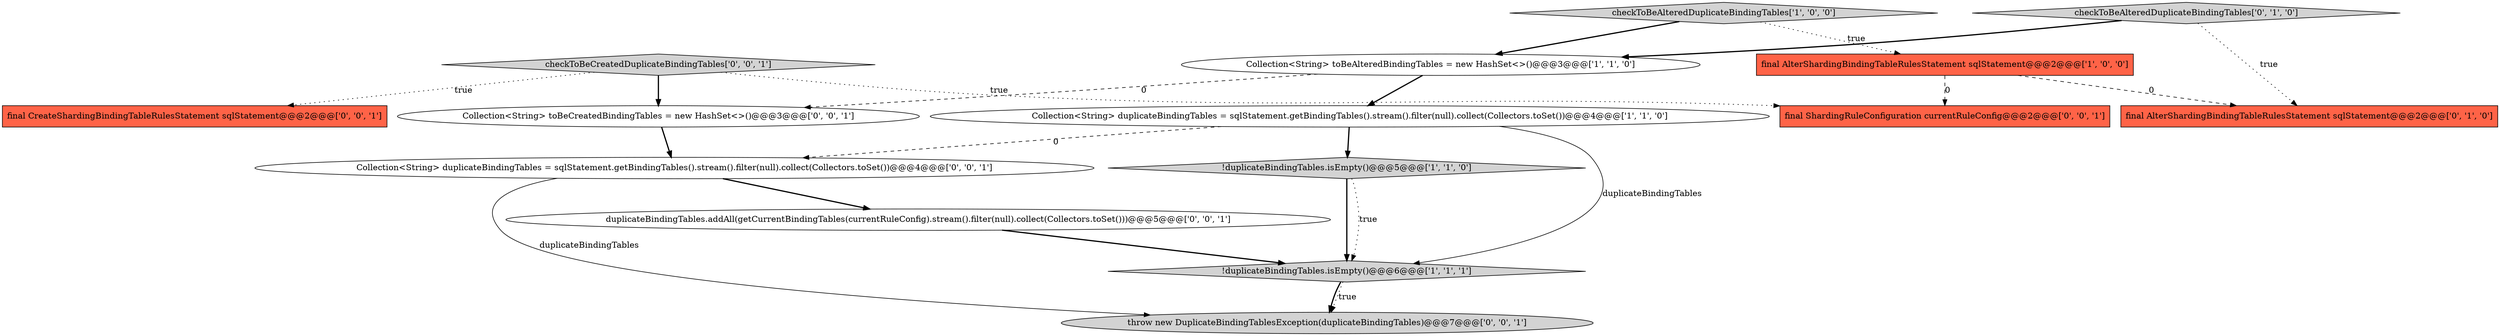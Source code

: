 digraph {
3 [style = filled, label = "!duplicateBindingTables.isEmpty()@@@5@@@['1', '1', '0']", fillcolor = lightgray, shape = diamond image = "AAA0AAABBB1BBB"];
1 [style = filled, label = "!duplicateBindingTables.isEmpty()@@@6@@@['1', '1', '1']", fillcolor = lightgray, shape = diamond image = "AAA0AAABBB1BBB"];
13 [style = filled, label = "throw new DuplicateBindingTablesException(duplicateBindingTables)@@@7@@@['0', '0', '1']", fillcolor = lightgray, shape = ellipse image = "AAA0AAABBB3BBB"];
2 [style = filled, label = "final AlterShardingBindingTableRulesStatement sqlStatement@@@2@@@['1', '0', '0']", fillcolor = tomato, shape = box image = "AAA1AAABBB1BBB"];
0 [style = filled, label = "checkToBeAlteredDuplicateBindingTables['1', '0', '0']", fillcolor = lightgray, shape = diamond image = "AAA0AAABBB1BBB"];
11 [style = filled, label = "Collection<String> toBeCreatedBindingTables = new HashSet<>()@@@3@@@['0', '0', '1']", fillcolor = white, shape = ellipse image = "AAA0AAABBB3BBB"];
12 [style = filled, label = "Collection<String> duplicateBindingTables = sqlStatement.getBindingTables().stream().filter(null).collect(Collectors.toSet())@@@4@@@['0', '0', '1']", fillcolor = white, shape = ellipse image = "AAA0AAABBB3BBB"];
6 [style = filled, label = "checkToBeAlteredDuplicateBindingTables['0', '1', '0']", fillcolor = lightgray, shape = diamond image = "AAA0AAABBB2BBB"];
10 [style = filled, label = "final ShardingRuleConfiguration currentRuleConfig@@@2@@@['0', '0', '1']", fillcolor = tomato, shape = box image = "AAA0AAABBB3BBB"];
9 [style = filled, label = "final CreateShardingBindingTableRulesStatement sqlStatement@@@2@@@['0', '0', '1']", fillcolor = tomato, shape = box image = "AAA0AAABBB3BBB"];
14 [style = filled, label = "checkToBeCreatedDuplicateBindingTables['0', '0', '1']", fillcolor = lightgray, shape = diamond image = "AAA0AAABBB3BBB"];
8 [style = filled, label = "duplicateBindingTables.addAll(getCurrentBindingTables(currentRuleConfig).stream().filter(null).collect(Collectors.toSet()))@@@5@@@['0', '0', '1']", fillcolor = white, shape = ellipse image = "AAA0AAABBB3BBB"];
5 [style = filled, label = "Collection<String> duplicateBindingTables = sqlStatement.getBindingTables().stream().filter(null).collect(Collectors.toSet())@@@4@@@['1', '1', '0']", fillcolor = white, shape = ellipse image = "AAA0AAABBB1BBB"];
4 [style = filled, label = "Collection<String> toBeAlteredBindingTables = new HashSet<>()@@@3@@@['1', '1', '0']", fillcolor = white, shape = ellipse image = "AAA0AAABBB1BBB"];
7 [style = filled, label = "final AlterShardingBindingTableRulesStatement sqlStatement@@@2@@@['0', '1', '0']", fillcolor = tomato, shape = box image = "AAA1AAABBB2BBB"];
5->3 [style = bold, label=""];
5->12 [style = dashed, label="0"];
3->1 [style = bold, label=""];
11->12 [style = bold, label=""];
2->7 [style = dashed, label="0"];
1->13 [style = bold, label=""];
14->10 [style = dotted, label="true"];
5->1 [style = solid, label="duplicateBindingTables"];
2->10 [style = dashed, label="0"];
1->13 [style = dotted, label="true"];
8->1 [style = bold, label=""];
6->4 [style = bold, label=""];
0->4 [style = bold, label=""];
12->8 [style = bold, label=""];
6->7 [style = dotted, label="true"];
14->9 [style = dotted, label="true"];
0->2 [style = dotted, label="true"];
4->11 [style = dashed, label="0"];
12->13 [style = solid, label="duplicateBindingTables"];
14->11 [style = bold, label=""];
4->5 [style = bold, label=""];
3->1 [style = dotted, label="true"];
}
